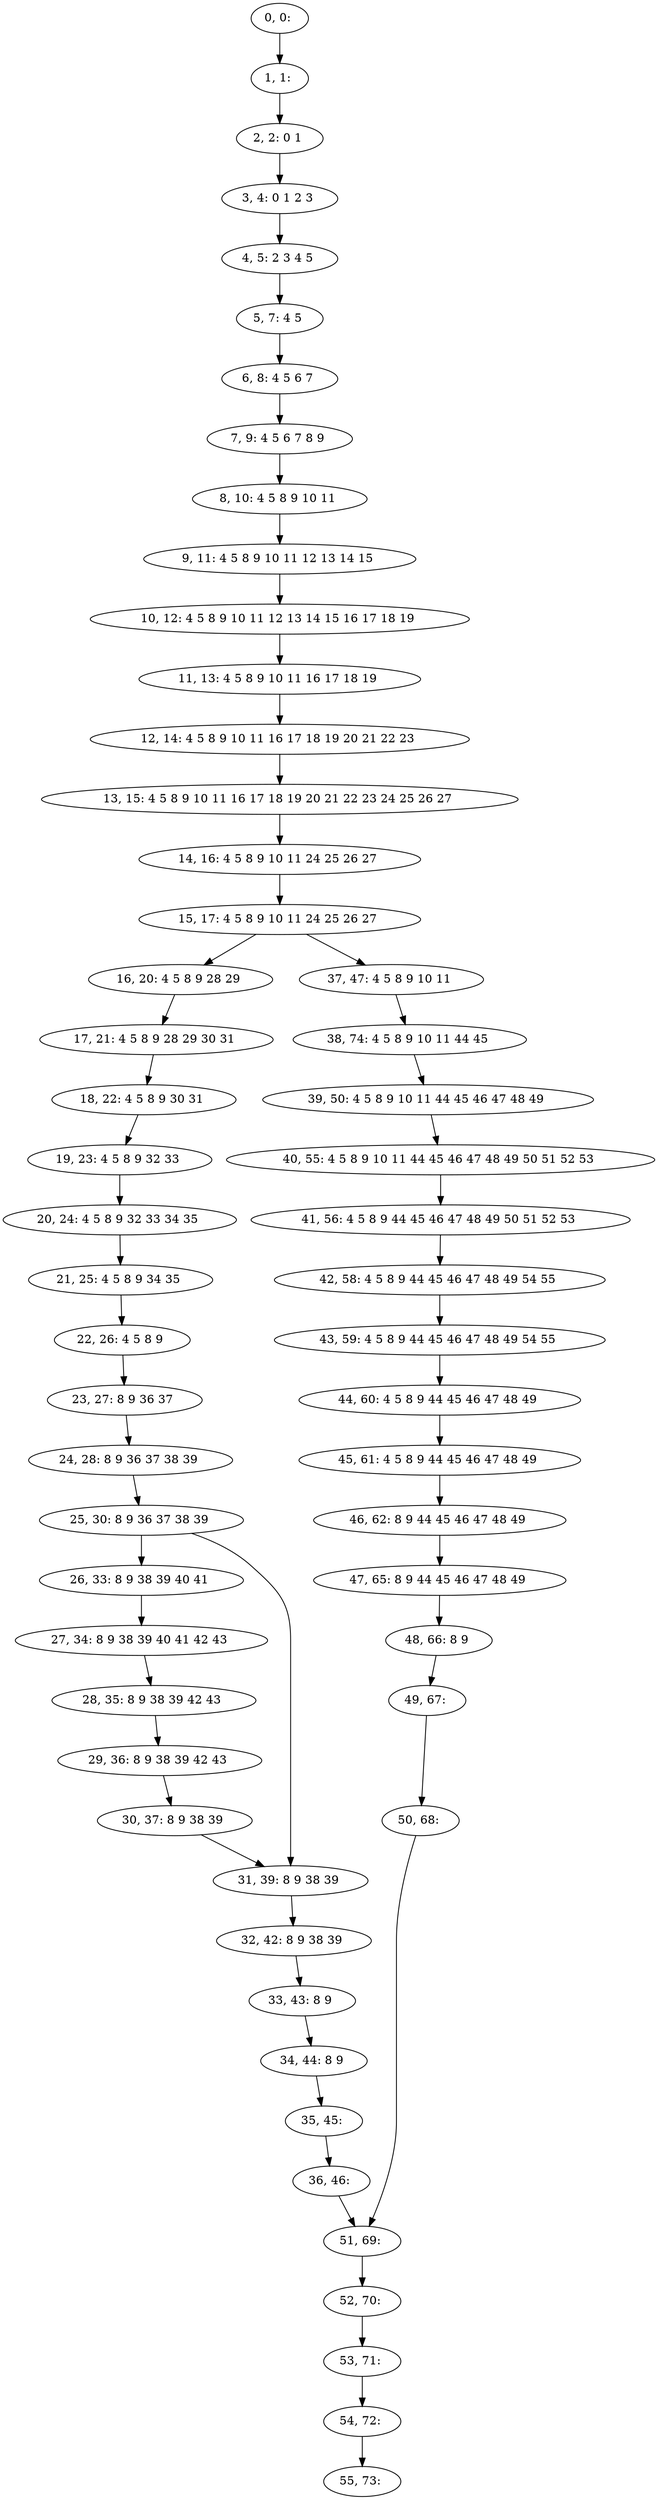 digraph G {
0[label="0, 0: "];
1[label="1, 1: "];
2[label="2, 2: 0 1 "];
3[label="3, 4: 0 1 2 3 "];
4[label="4, 5: 2 3 4 5 "];
5[label="5, 7: 4 5 "];
6[label="6, 8: 4 5 6 7 "];
7[label="7, 9: 4 5 6 7 8 9 "];
8[label="8, 10: 4 5 8 9 10 11 "];
9[label="9, 11: 4 5 8 9 10 11 12 13 14 15 "];
10[label="10, 12: 4 5 8 9 10 11 12 13 14 15 16 17 18 19 "];
11[label="11, 13: 4 5 8 9 10 11 16 17 18 19 "];
12[label="12, 14: 4 5 8 9 10 11 16 17 18 19 20 21 22 23 "];
13[label="13, 15: 4 5 8 9 10 11 16 17 18 19 20 21 22 23 24 25 26 27 "];
14[label="14, 16: 4 5 8 9 10 11 24 25 26 27 "];
15[label="15, 17: 4 5 8 9 10 11 24 25 26 27 "];
16[label="16, 20: 4 5 8 9 28 29 "];
17[label="17, 21: 4 5 8 9 28 29 30 31 "];
18[label="18, 22: 4 5 8 9 30 31 "];
19[label="19, 23: 4 5 8 9 32 33 "];
20[label="20, 24: 4 5 8 9 32 33 34 35 "];
21[label="21, 25: 4 5 8 9 34 35 "];
22[label="22, 26: 4 5 8 9 "];
23[label="23, 27: 8 9 36 37 "];
24[label="24, 28: 8 9 36 37 38 39 "];
25[label="25, 30: 8 9 36 37 38 39 "];
26[label="26, 33: 8 9 38 39 40 41 "];
27[label="27, 34: 8 9 38 39 40 41 42 43 "];
28[label="28, 35: 8 9 38 39 42 43 "];
29[label="29, 36: 8 9 38 39 42 43 "];
30[label="30, 37: 8 9 38 39 "];
31[label="31, 39: 8 9 38 39 "];
32[label="32, 42: 8 9 38 39 "];
33[label="33, 43: 8 9 "];
34[label="34, 44: 8 9 "];
35[label="35, 45: "];
36[label="36, 46: "];
37[label="37, 47: 4 5 8 9 10 11 "];
38[label="38, 74: 4 5 8 9 10 11 44 45 "];
39[label="39, 50: 4 5 8 9 10 11 44 45 46 47 48 49 "];
40[label="40, 55: 4 5 8 9 10 11 44 45 46 47 48 49 50 51 52 53 "];
41[label="41, 56: 4 5 8 9 44 45 46 47 48 49 50 51 52 53 "];
42[label="42, 58: 4 5 8 9 44 45 46 47 48 49 54 55 "];
43[label="43, 59: 4 5 8 9 44 45 46 47 48 49 54 55 "];
44[label="44, 60: 4 5 8 9 44 45 46 47 48 49 "];
45[label="45, 61: 4 5 8 9 44 45 46 47 48 49 "];
46[label="46, 62: 8 9 44 45 46 47 48 49 "];
47[label="47, 65: 8 9 44 45 46 47 48 49 "];
48[label="48, 66: 8 9 "];
49[label="49, 67: "];
50[label="50, 68: "];
51[label="51, 69: "];
52[label="52, 70: "];
53[label="53, 71: "];
54[label="54, 72: "];
55[label="55, 73: "];
0->1 ;
1->2 ;
2->3 ;
3->4 ;
4->5 ;
5->6 ;
6->7 ;
7->8 ;
8->9 ;
9->10 ;
10->11 ;
11->12 ;
12->13 ;
13->14 ;
14->15 ;
15->16 ;
15->37 ;
16->17 ;
17->18 ;
18->19 ;
19->20 ;
20->21 ;
21->22 ;
22->23 ;
23->24 ;
24->25 ;
25->26 ;
25->31 ;
26->27 ;
27->28 ;
28->29 ;
29->30 ;
30->31 ;
31->32 ;
32->33 ;
33->34 ;
34->35 ;
35->36 ;
36->51 ;
37->38 ;
38->39 ;
39->40 ;
40->41 ;
41->42 ;
42->43 ;
43->44 ;
44->45 ;
45->46 ;
46->47 ;
47->48 ;
48->49 ;
49->50 ;
50->51 ;
51->52 ;
52->53 ;
53->54 ;
54->55 ;
}
